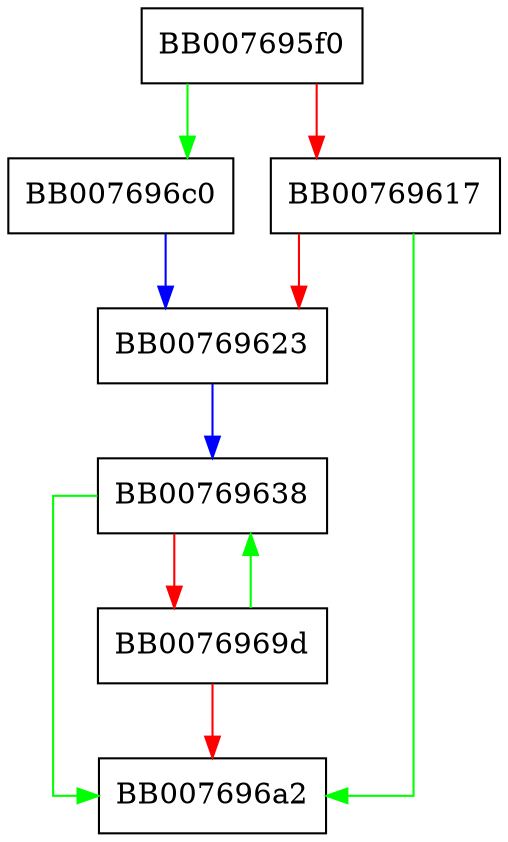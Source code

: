 digraph aria_256_cfb128_cipher {
  node [shape="box"];
  graph [splines=ortho];
  BB007695f0 -> BB007696c0 [color="green"];
  BB007695f0 -> BB00769617 [color="red"];
  BB00769617 -> BB007696a2 [color="green"];
  BB00769617 -> BB00769623 [color="red"];
  BB00769623 -> BB00769638 [color="blue"];
  BB00769638 -> BB007696a2 [color="green"];
  BB00769638 -> BB0076969d [color="red"];
  BB0076969d -> BB00769638 [color="green"];
  BB0076969d -> BB007696a2 [color="red"];
  BB007696c0 -> BB00769623 [color="blue"];
}